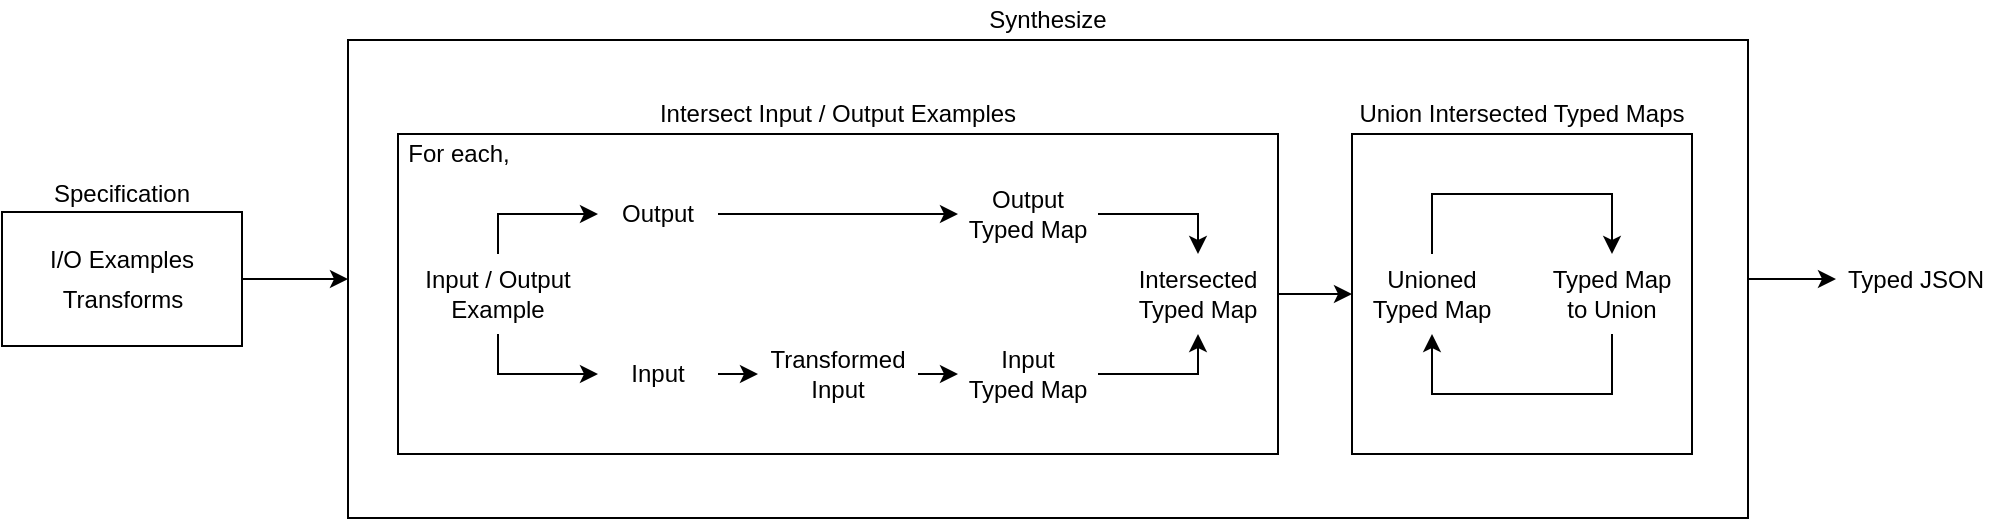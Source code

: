 <mxfile version="13.6.5">
    <diagram id="aRFtggJ2TRr15QVSVLIx" name="WORKFLOW">
        <mxGraphModel dx="728" dy="680" grid="1" gridSize="10" guides="1" tooltips="1" connect="1" arrows="1" fold="1" page="1" pageScale="1" pageWidth="1100" pageHeight="850" math="0" shadow="0">
            <root>
                <mxCell id="0"/>
                <mxCell id="1" parent="0"/>
                <mxCell id="280" style="edgeStyle=orthogonalEdgeStyle;rounded=0;orthogonalLoop=1;jettySize=auto;html=1;entryX=0;entryY=0.5;entryDx=0;entryDy=0;" parent="1" source="251" target="278" edge="1">
                    <mxGeometry relative="1" as="geometry"/>
                </mxCell>
                <mxCell id="251" value="" style="rounded=0;whiteSpace=wrap;html=1;fillColor=none;" parent="1" vertex="1">
                    <mxGeometry x="216" y="133" width="700" height="239" as="geometry"/>
                </mxCell>
                <mxCell id="276" style="edgeStyle=orthogonalEdgeStyle;rounded=0;orthogonalLoop=1;jettySize=auto;html=1;entryX=0;entryY=0.5;entryDx=0;entryDy=0;" parent="1" source="252" target="271" edge="1">
                    <mxGeometry relative="1" as="geometry"/>
                </mxCell>
                <mxCell id="252" value="" style="rounded=0;whiteSpace=wrap;html=1;fillColor=none;" parent="1" vertex="1">
                    <mxGeometry x="241" y="180" width="440" height="160" as="geometry"/>
                </mxCell>
                <mxCell id="253" style="edgeStyle=orthogonalEdgeStyle;rounded=0;orthogonalLoop=1;jettySize=auto;html=1;exitX=1;exitY=0.5;exitDx=0;exitDy=0;entryX=0;entryY=0.5;entryDx=0;entryDy=0;" parent="1" source="254" target="256" edge="1">
                    <mxGeometry relative="1" as="geometry"/>
                </mxCell>
                <mxCell id="254" value="Input" style="text;html=1;strokeColor=none;fillColor=none;align=center;verticalAlign=middle;whiteSpace=wrap;rounded=0;" parent="1" vertex="1">
                    <mxGeometry x="341" y="280" width="60" height="40" as="geometry"/>
                </mxCell>
                <mxCell id="255" style="edgeStyle=orthogonalEdgeStyle;rounded=0;orthogonalLoop=1;jettySize=auto;html=1;exitX=1;exitY=0.5;exitDx=0;exitDy=0;entryX=0;entryY=0.5;entryDx=0;entryDy=0;" parent="1" source="256" target="258" edge="1">
                    <mxGeometry relative="1" as="geometry"/>
                </mxCell>
                <mxCell id="256" value="Transformed&lt;br&gt;Input" style="text;html=1;strokeColor=none;fillColor=none;align=center;verticalAlign=middle;whiteSpace=wrap;rounded=0;" parent="1" vertex="1">
                    <mxGeometry x="421" y="280" width="80" height="40" as="geometry"/>
                </mxCell>
                <mxCell id="257" style="edgeStyle=orthogonalEdgeStyle;rounded=0;orthogonalLoop=1;jettySize=auto;html=1;entryX=0.5;entryY=1;entryDx=0;entryDy=0;" parent="1" source="258" target="266" edge="1">
                    <mxGeometry relative="1" as="geometry"/>
                </mxCell>
                <mxCell id="258" value="Input&lt;br&gt;Typed Map" style="text;html=1;strokeColor=none;fillColor=none;align=center;verticalAlign=middle;whiteSpace=wrap;rounded=0;" parent="1" vertex="1">
                    <mxGeometry x="521" y="280" width="70" height="40" as="geometry"/>
                </mxCell>
                <mxCell id="259" style="edgeStyle=orthogonalEdgeStyle;rounded=0;orthogonalLoop=1;jettySize=auto;html=1;exitX=1;exitY=0.5;exitDx=0;exitDy=0;entryX=0.5;entryY=0;entryDx=0;entryDy=0;" parent="1" source="260" target="266" edge="1">
                    <mxGeometry relative="1" as="geometry"/>
                </mxCell>
                <mxCell id="260" value="Output&lt;br&gt;Typed Map" style="text;html=1;strokeColor=none;fillColor=none;align=center;verticalAlign=middle;whiteSpace=wrap;rounded=0;" parent="1" vertex="1">
                    <mxGeometry x="521" y="200" width="70" height="40" as="geometry"/>
                </mxCell>
                <mxCell id="261" style="edgeStyle=orthogonalEdgeStyle;rounded=0;orthogonalLoop=1;jettySize=auto;html=1;entryX=0;entryY=0.5;entryDx=0;entryDy=0;" parent="1" source="262" target="260" edge="1">
                    <mxGeometry relative="1" as="geometry"/>
                </mxCell>
                <mxCell id="262" value="Output" style="text;html=1;strokeColor=none;fillColor=none;align=center;verticalAlign=middle;whiteSpace=wrap;rounded=0;" parent="1" vertex="1">
                    <mxGeometry x="341" y="200" width="60" height="40" as="geometry"/>
                </mxCell>
                <mxCell id="263" style="edgeStyle=orthogonalEdgeStyle;rounded=0;orthogonalLoop=1;jettySize=auto;html=1;entryX=0;entryY=0.5;entryDx=0;entryDy=0;exitX=0.5;exitY=0;exitDx=0;exitDy=0;" parent="1" source="265" target="262" edge="1">
                    <mxGeometry relative="1" as="geometry"/>
                </mxCell>
                <mxCell id="264" style="edgeStyle=orthogonalEdgeStyle;rounded=0;orthogonalLoop=1;jettySize=auto;html=1;entryX=0;entryY=0.5;entryDx=0;entryDy=0;" parent="1" source="265" target="254" edge="1">
                    <mxGeometry relative="1" as="geometry">
                        <Array as="points">
                            <mxPoint x="291" y="300"/>
                        </Array>
                    </mxGeometry>
                </mxCell>
                <mxCell id="265" value="Input / Output&lt;br&gt;Example" style="text;html=1;strokeColor=none;fillColor=none;align=center;verticalAlign=middle;whiteSpace=wrap;rounded=0;" parent="1" vertex="1">
                    <mxGeometry x="241" y="240" width="100" height="40" as="geometry"/>
                </mxCell>
                <mxCell id="266" value="Intersected&lt;br&gt;Typed Map" style="text;html=1;strokeColor=none;fillColor=none;align=center;verticalAlign=middle;whiteSpace=wrap;rounded=0;" parent="1" vertex="1">
                    <mxGeometry x="601" y="240" width="80" height="40" as="geometry"/>
                </mxCell>
                <mxCell id="267" value="Intersect Input / Output Examples" style="text;html=1;strokeColor=none;fillColor=none;align=center;verticalAlign=middle;whiteSpace=wrap;rounded=0;" parent="1" vertex="1">
                    <mxGeometry x="341" y="160" width="240" height="20" as="geometry"/>
                </mxCell>
                <mxCell id="268" value="For each," style="text;html=1;align=center;verticalAlign=middle;resizable=0;points=[];autosize=1;fillColor=none;" parent="1" vertex="1">
                    <mxGeometry x="236" y="180" width="70" height="20" as="geometry"/>
                </mxCell>
                <mxCell id="269" value="" style="rounded=0;whiteSpace=wrap;html=1;fillColor=none;" parent="1" vertex="1">
                    <mxGeometry x="718" y="180" width="170" height="160" as="geometry"/>
                </mxCell>
                <mxCell id="270" style="edgeStyle=orthogonalEdgeStyle;rounded=0;orthogonalLoop=1;jettySize=auto;html=1;entryX=0.5;entryY=0;entryDx=0;entryDy=0;exitX=0.5;exitY=0;exitDx=0;exitDy=0;" parent="1" source="271" target="273" edge="1">
                    <mxGeometry relative="1" as="geometry">
                        <Array as="points">
                            <mxPoint x="758" y="210"/>
                            <mxPoint x="848" y="210"/>
                        </Array>
                    </mxGeometry>
                </mxCell>
                <mxCell id="271" value="Unioned&lt;br&gt;Typed Map" style="text;html=1;strokeColor=none;fillColor=none;align=center;verticalAlign=middle;whiteSpace=wrap;rounded=0;" parent="1" vertex="1">
                    <mxGeometry x="718" y="240" width="80" height="40" as="geometry"/>
                </mxCell>
                <mxCell id="272" style="edgeStyle=orthogonalEdgeStyle;rounded=0;orthogonalLoop=1;jettySize=auto;html=1;entryX=0.5;entryY=1;entryDx=0;entryDy=0;exitX=0.5;exitY=1;exitDx=0;exitDy=0;" parent="1" source="273" target="271" edge="1">
                    <mxGeometry relative="1" as="geometry">
                        <Array as="points">
                            <mxPoint x="848" y="310"/>
                            <mxPoint x="758" y="310"/>
                        </Array>
                    </mxGeometry>
                </mxCell>
                <mxCell id="273" value="Typed Map&lt;br&gt;to Union" style="text;html=1;strokeColor=none;fillColor=none;align=center;verticalAlign=middle;whiteSpace=wrap;rounded=0;" parent="1" vertex="1">
                    <mxGeometry x="808" y="240" width="80" height="40" as="geometry"/>
                </mxCell>
                <mxCell id="274" value="Union Intersected Typed Maps" style="text;html=1;strokeColor=none;fillColor=none;align=center;verticalAlign=middle;whiteSpace=wrap;rounded=0;" parent="1" vertex="1">
                    <mxGeometry x="693" y="160" width="220" height="20" as="geometry"/>
                </mxCell>
                <mxCell id="278" value="Typed JSON" style="text;html=1;strokeColor=none;fillColor=none;align=center;verticalAlign=middle;whiteSpace=wrap;rounded=0;" parent="1" vertex="1">
                    <mxGeometry x="960" y="242.5" width="80" height="20" as="geometry"/>
                </mxCell>
                <mxCell id="281" value="Synthesize" style="text;html=1;strokeColor=none;fillColor=none;align=center;verticalAlign=middle;whiteSpace=wrap;rounded=0;" parent="1" vertex="1">
                    <mxGeometry x="546" y="113" width="40" height="20" as="geometry"/>
                </mxCell>
                <mxCell id="287" style="edgeStyle=orthogonalEdgeStyle;rounded=0;orthogonalLoop=1;jettySize=auto;html=1;entryX=0;entryY=0.5;entryDx=0;entryDy=0;" parent="1" source="283" target="251" edge="1">
                    <mxGeometry relative="1" as="geometry"/>
                </mxCell>
                <mxCell id="283" value="" style="rounded=0;whiteSpace=wrap;html=1;fillColor=none;strokeColor=#000000;" parent="1" vertex="1">
                    <mxGeometry x="43" y="219" width="120" height="67" as="geometry"/>
                </mxCell>
                <mxCell id="284" value="Specification" style="text;html=1;align=center;verticalAlign=middle;whiteSpace=wrap;rounded=0;fillColor=none;" parent="1" vertex="1">
                    <mxGeometry x="58" y="200" width="90" height="20" as="geometry"/>
                </mxCell>
                <mxCell id="285" value="I/O Examples" style="text;html=1;align=center;verticalAlign=middle;whiteSpace=wrap;rounded=0;fillColor=none;" parent="1" vertex="1">
                    <mxGeometry x="58" y="233" width="90" height="20" as="geometry"/>
                </mxCell>
                <mxCell id="286" value="Transforms" style="text;html=1;align=center;verticalAlign=middle;resizable=0;points=[];autosize=1;fillColor=none;" parent="1" vertex="1">
                    <mxGeometry x="63" y="253" width="80" height="20" as="geometry"/>
                </mxCell>
            </root>
        </mxGraphModel>
    </diagram>
</mxfile>